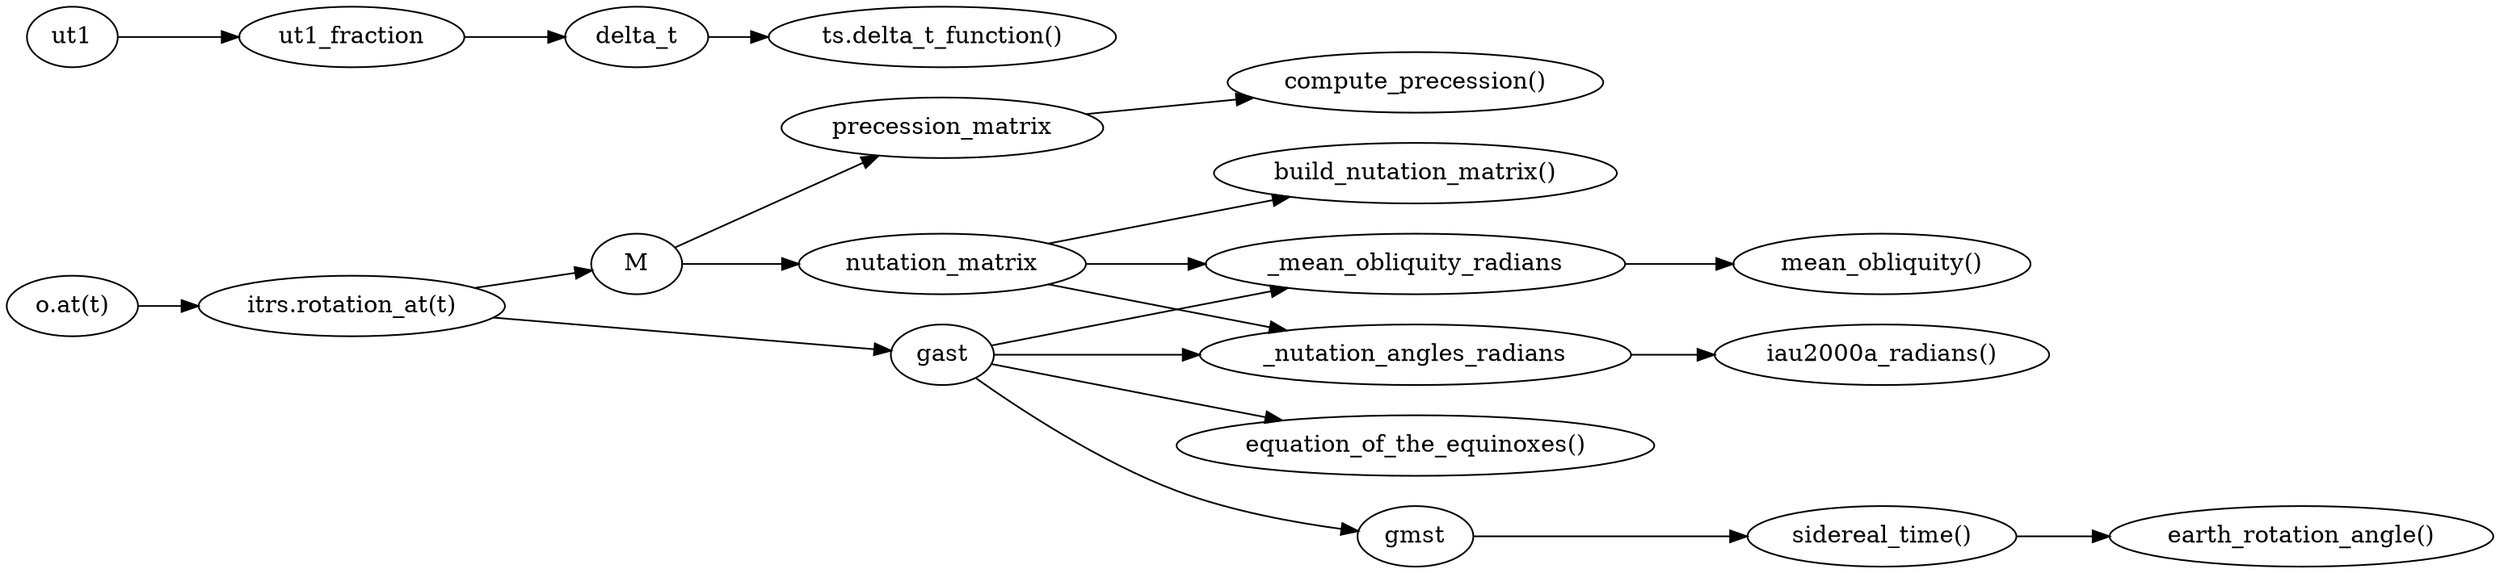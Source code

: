
digraph Time {
rankdir=LR
M -> precession_matrix
M -> nutation_matrix
_nutation_angles_radians -> "iau2000a_radians()"
_mean_obliquity_radians -> "mean_obliquity()"
nutation_matrix -> _nutation_angles_radians
nutation_matrix -> _mean_obliquity_radians
nutation_matrix -> "build_nutation_matrix()"
precession_matrix -> "compute_precession()"

"o.at(t)" -> "itrs.rotation_at(t)"
"itrs.rotation_at(t)" -> gast
"itrs.rotation_at(t)" -> M

gast -> _nutation_angles_radians
gast -> "equation_of_the_equinoxes()"
gast -> _mean_obliquity_radians
gast -> gmst
gmst -> "sidereal_time()"
"sidereal_time()" -> "earth_rotation_angle()"

ut1 -> ut1_fraction
ut1_fraction -> delta_t
delta_t -> "ts.delta_t_function()"
}
